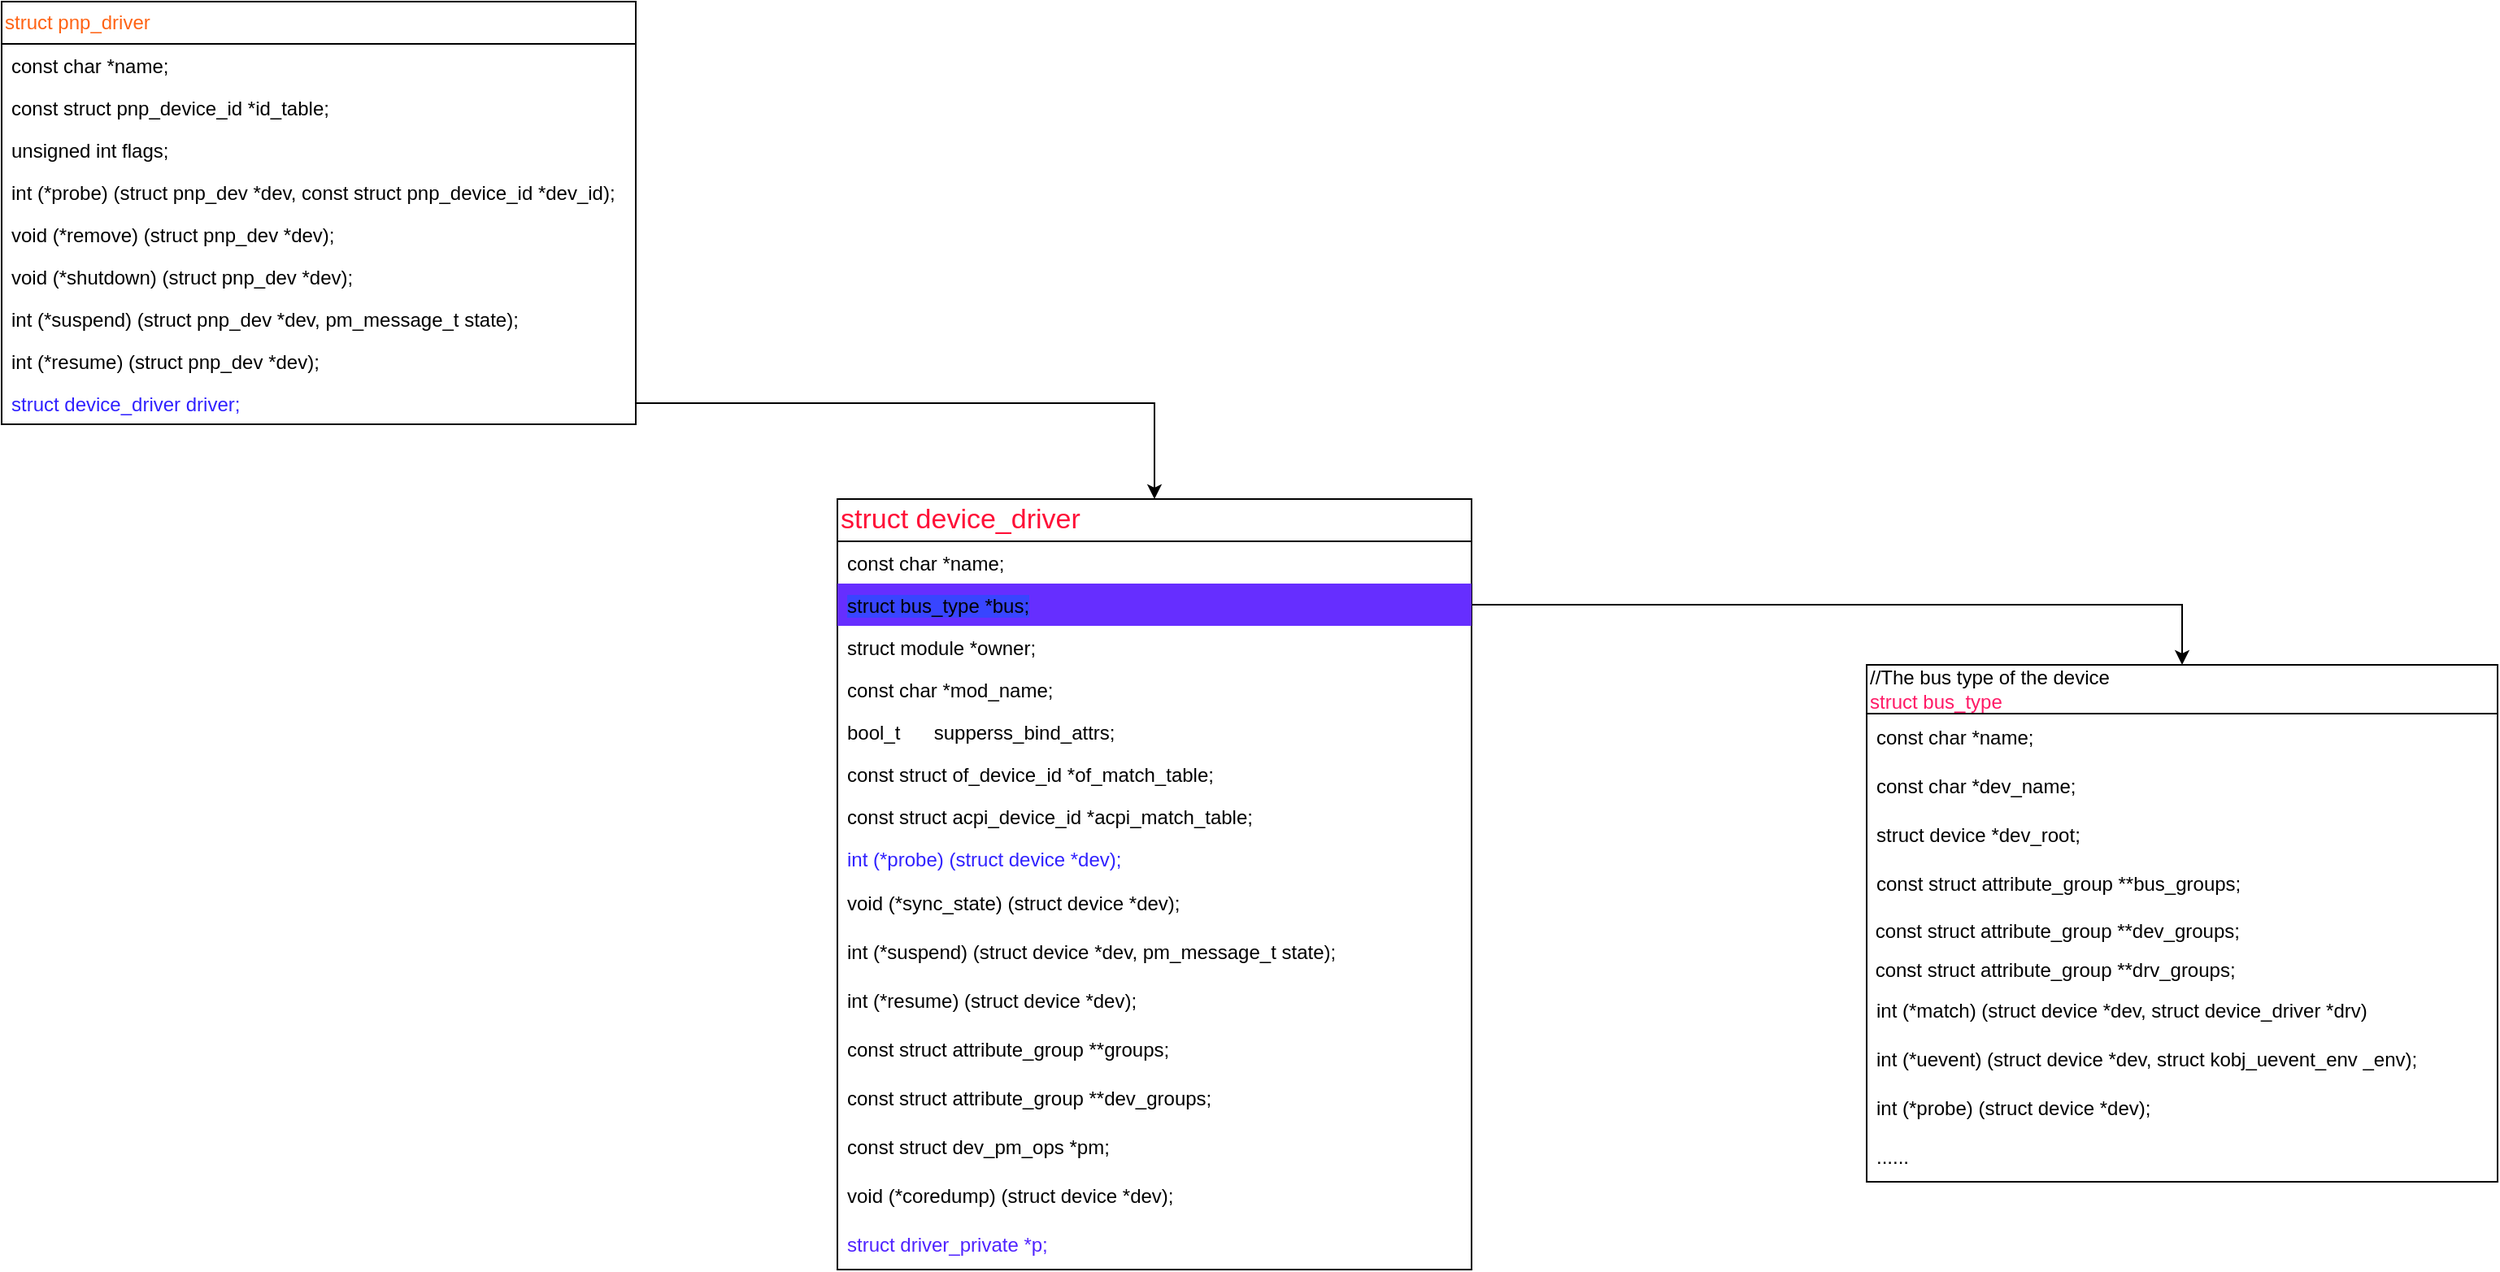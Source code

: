 <mxfile version="22.0.8" type="github">
  <diagram name="第 1 页" id="Bn8mED3t46ikXf7q2-7s">
    <mxGraphModel dx="1050" dy="565" grid="0" gridSize="10" guides="1" tooltips="1" connect="1" arrows="1" fold="1" page="0" pageScale="1" pageWidth="827" pageHeight="1169" math="0" shadow="0">
      <root>
        <mxCell id="0" />
        <mxCell id="1" parent="0" />
        <mxCell id="B5SgWa61qxDLQuOP4TUN-1" value="&lt;font color=&quot;#ff6314&quot;&gt;struct pnp_driver&lt;/font&gt;" style="swimlane;fontStyle=0;childLayout=stackLayout;horizontal=1;startSize=26;fillColor=none;horizontalStack=0;resizeParent=1;resizeParentMax=0;resizeLast=0;collapsible=1;marginBottom=0;html=1;align=left;" vertex="1" parent="1">
          <mxGeometry x="119" y="113" width="390" height="260" as="geometry" />
        </mxCell>
        <mxCell id="B5SgWa61qxDLQuOP4TUN-2" value="const char *name;" style="text;strokeColor=none;fillColor=none;align=left;verticalAlign=top;spacingLeft=4;spacingRight=4;overflow=hidden;rotatable=0;points=[[0,0.5],[1,0.5]];portConstraint=eastwest;whiteSpace=wrap;html=1;" vertex="1" parent="B5SgWa61qxDLQuOP4TUN-1">
          <mxGeometry y="26" width="390" height="26" as="geometry" />
        </mxCell>
        <mxCell id="B5SgWa61qxDLQuOP4TUN-3" value="const struct pnp_device_id *id_table;" style="text;strokeColor=none;fillColor=none;align=left;verticalAlign=top;spacingLeft=4;spacingRight=4;overflow=hidden;rotatable=0;points=[[0,0.5],[1,0.5]];portConstraint=eastwest;whiteSpace=wrap;html=1;" vertex="1" parent="B5SgWa61qxDLQuOP4TUN-1">
          <mxGeometry y="52" width="390" height="26" as="geometry" />
        </mxCell>
        <mxCell id="B5SgWa61qxDLQuOP4TUN-4" value="unsigned int flags;" style="text;strokeColor=none;fillColor=none;align=left;verticalAlign=top;spacingLeft=4;spacingRight=4;overflow=hidden;rotatable=0;points=[[0,0.5],[1,0.5]];portConstraint=eastwest;whiteSpace=wrap;html=1;" vertex="1" parent="B5SgWa61qxDLQuOP4TUN-1">
          <mxGeometry y="78" width="390" height="26" as="geometry" />
        </mxCell>
        <mxCell id="B5SgWa61qxDLQuOP4TUN-5" value="int (*probe) (struct pnp_dev *dev, const struct pnp_device_id *dev_id);" style="text;strokeColor=none;fillColor=none;align=left;verticalAlign=top;spacingLeft=4;spacingRight=4;overflow=hidden;rotatable=0;points=[[0,0.5],[1,0.5]];portConstraint=eastwest;whiteSpace=wrap;html=1;" vertex="1" parent="B5SgWa61qxDLQuOP4TUN-1">
          <mxGeometry y="104" width="390" height="26" as="geometry" />
        </mxCell>
        <mxCell id="B5SgWa61qxDLQuOP4TUN-7" value="void (*remove) (struct pnp_dev *dev);" style="text;strokeColor=none;fillColor=none;align=left;verticalAlign=top;spacingLeft=4;spacingRight=4;overflow=hidden;rotatable=0;points=[[0,0.5],[1,0.5]];portConstraint=eastwest;whiteSpace=wrap;html=1;" vertex="1" parent="B5SgWa61qxDLQuOP4TUN-1">
          <mxGeometry y="130" width="390" height="26" as="geometry" />
        </mxCell>
        <mxCell id="B5SgWa61qxDLQuOP4TUN-8" value="void (*shutdown) (struct pnp_dev *dev);" style="text;strokeColor=none;fillColor=none;align=left;verticalAlign=top;spacingLeft=4;spacingRight=4;overflow=hidden;rotatable=0;points=[[0,0.5],[1,0.5]];portConstraint=eastwest;whiteSpace=wrap;html=1;" vertex="1" parent="B5SgWa61qxDLQuOP4TUN-1">
          <mxGeometry y="156" width="390" height="26" as="geometry" />
        </mxCell>
        <mxCell id="B5SgWa61qxDLQuOP4TUN-9" value="int (*suspend) (struct pnp_dev *dev, pm_message_t state);" style="text;strokeColor=none;fillColor=none;align=left;verticalAlign=top;spacingLeft=4;spacingRight=4;overflow=hidden;rotatable=0;points=[[0,0.5],[1,0.5]];portConstraint=eastwest;whiteSpace=wrap;html=1;" vertex="1" parent="B5SgWa61qxDLQuOP4TUN-1">
          <mxGeometry y="182" width="390" height="26" as="geometry" />
        </mxCell>
        <mxCell id="B5SgWa61qxDLQuOP4TUN-10" value="int (*resume) (struct pnp_dev *dev);" style="text;strokeColor=none;fillColor=none;align=left;verticalAlign=top;spacingLeft=4;spacingRight=4;overflow=hidden;rotatable=0;points=[[0,0.5],[1,0.5]];portConstraint=eastwest;whiteSpace=wrap;html=1;" vertex="1" parent="B5SgWa61qxDLQuOP4TUN-1">
          <mxGeometry y="208" width="390" height="26" as="geometry" />
        </mxCell>
        <mxCell id="B5SgWa61qxDLQuOP4TUN-11" value="&lt;font color=&quot;#3021ff&quot;&gt;struct device_driver driver;&lt;/font&gt;" style="text;strokeColor=none;fillColor=none;align=left;verticalAlign=top;spacingLeft=4;spacingRight=4;overflow=hidden;rotatable=0;points=[[0,0.5],[1,0.5]];portConstraint=eastwest;whiteSpace=wrap;html=1;" vertex="1" parent="B5SgWa61qxDLQuOP4TUN-1">
          <mxGeometry y="234" width="390" height="26" as="geometry" />
        </mxCell>
        <mxCell id="B5SgWa61qxDLQuOP4TUN-16" value="&lt;font style=&quot;font-size: 17px;&quot; color=&quot;#ff0f37&quot;&gt;struct device_driver&lt;/font&gt;" style="swimlane;fontStyle=0;childLayout=stackLayout;horizontal=1;startSize=26;fillColor=none;horizontalStack=0;resizeParent=1;resizeParentMax=0;resizeLast=0;collapsible=1;marginBottom=0;html=1;align=left;" vertex="1" parent="1">
          <mxGeometry x="633" y="419" width="390" height="474" as="geometry" />
        </mxCell>
        <mxCell id="B5SgWa61qxDLQuOP4TUN-17" value="const char *name;" style="text;strokeColor=none;fillColor=none;align=left;verticalAlign=top;spacingLeft=4;spacingRight=4;overflow=hidden;rotatable=0;points=[[0,0.5],[1,0.5]];portConstraint=eastwest;whiteSpace=wrap;html=1;" vertex="1" parent="B5SgWa61qxDLQuOP4TUN-16">
          <mxGeometry y="26" width="390" height="26" as="geometry" />
        </mxCell>
        <mxCell id="B5SgWa61qxDLQuOP4TUN-18" value="&lt;span style=&quot;background-color: rgb(56, 69, 255);&quot;&gt;struct bus_type *bus;&lt;/span&gt;" style="text;strokeColor=none;fillColor=#662EFF;align=left;verticalAlign=top;spacingLeft=4;spacingRight=4;overflow=hidden;rotatable=0;points=[[0,0.5],[1,0.5]];portConstraint=eastwest;whiteSpace=wrap;html=1;" vertex="1" parent="B5SgWa61qxDLQuOP4TUN-16">
          <mxGeometry y="52" width="390" height="26" as="geometry" />
        </mxCell>
        <mxCell id="B5SgWa61qxDLQuOP4TUN-19" value="struct module *owner;" style="text;strokeColor=none;fillColor=none;align=left;verticalAlign=top;spacingLeft=4;spacingRight=4;overflow=hidden;rotatable=0;points=[[0,0.5],[1,0.5]];portConstraint=eastwest;whiteSpace=wrap;html=1;" vertex="1" parent="B5SgWa61qxDLQuOP4TUN-16">
          <mxGeometry y="78" width="390" height="26" as="geometry" />
        </mxCell>
        <mxCell id="B5SgWa61qxDLQuOP4TUN-20" value="const char *mod_name;" style="text;strokeColor=none;fillColor=none;align=left;verticalAlign=top;spacingLeft=4;spacingRight=4;overflow=hidden;rotatable=0;points=[[0,0.5],[1,0.5]];portConstraint=eastwest;whiteSpace=wrap;html=1;" vertex="1" parent="B5SgWa61qxDLQuOP4TUN-16">
          <mxGeometry y="104" width="390" height="26" as="geometry" />
        </mxCell>
        <mxCell id="B5SgWa61qxDLQuOP4TUN-22" value="bool_t&lt;span style=&quot;white-space: pre;&quot;&gt;&#x9;&lt;/span&gt;supperss_bind_attrs;" style="text;strokeColor=none;fillColor=none;align=left;verticalAlign=top;spacingLeft=4;spacingRight=4;overflow=hidden;rotatable=0;points=[[0,0.5],[1,0.5]];portConstraint=eastwest;whiteSpace=wrap;html=1;" vertex="1" parent="B5SgWa61qxDLQuOP4TUN-16">
          <mxGeometry y="130" width="390" height="26" as="geometry" />
        </mxCell>
        <mxCell id="B5SgWa61qxDLQuOP4TUN-23" value="const struct of_device_id *of_match_table;" style="text;strokeColor=none;fillColor=none;align=left;verticalAlign=top;spacingLeft=4;spacingRight=4;overflow=hidden;rotatable=0;points=[[0,0.5],[1,0.5]];portConstraint=eastwest;whiteSpace=wrap;html=1;" vertex="1" parent="B5SgWa61qxDLQuOP4TUN-16">
          <mxGeometry y="156" width="390" height="26" as="geometry" />
        </mxCell>
        <mxCell id="B5SgWa61qxDLQuOP4TUN-24" value="const struct acpi_device_id *acpi_match_table;" style="text;strokeColor=none;fillColor=none;align=left;verticalAlign=top;spacingLeft=4;spacingRight=4;overflow=hidden;rotatable=0;points=[[0,0.5],[1,0.5]];portConstraint=eastwest;whiteSpace=wrap;html=1;" vertex="1" parent="B5SgWa61qxDLQuOP4TUN-16">
          <mxGeometry y="182" width="390" height="26" as="geometry" />
        </mxCell>
        <mxCell id="B5SgWa61qxDLQuOP4TUN-25" value="&lt;font color=&quot;#3021ff&quot;&gt;int (*probe) (struct device *dev);&lt;/font&gt;" style="text;strokeColor=none;fillColor=none;align=left;verticalAlign=top;spacingLeft=4;spacingRight=4;overflow=hidden;rotatable=0;points=[[0,0.5],[1,0.5]];portConstraint=eastwest;whiteSpace=wrap;html=1;" vertex="1" parent="B5SgWa61qxDLQuOP4TUN-16">
          <mxGeometry y="208" width="390" height="26" as="geometry" />
        </mxCell>
        <mxCell id="B5SgWa61qxDLQuOP4TUN-27" value="void (*sync_state) (struct device *dev);" style="text;strokeColor=none;fillColor=none;align=left;verticalAlign=middle;spacingLeft=4;spacingRight=4;overflow=hidden;points=[[0,0.5],[1,0.5]];portConstraint=eastwest;rotatable=0;whiteSpace=wrap;html=1;" vertex="1" parent="B5SgWa61qxDLQuOP4TUN-16">
          <mxGeometry y="234" width="390" height="30" as="geometry" />
        </mxCell>
        <mxCell id="B5SgWa61qxDLQuOP4TUN-28" value="int (*suspend) (struct device *dev, pm_message_t state);" style="text;strokeColor=none;fillColor=none;align=left;verticalAlign=middle;spacingLeft=4;spacingRight=4;overflow=hidden;points=[[0,0.5],[1,0.5]];portConstraint=eastwest;rotatable=0;whiteSpace=wrap;html=1;" vertex="1" parent="B5SgWa61qxDLQuOP4TUN-16">
          <mxGeometry y="264" width="390" height="30" as="geometry" />
        </mxCell>
        <mxCell id="B5SgWa61qxDLQuOP4TUN-29" value="int (*resume) (struct device *dev);" style="text;strokeColor=none;fillColor=none;align=left;verticalAlign=middle;spacingLeft=4;spacingRight=4;overflow=hidden;points=[[0,0.5],[1,0.5]];portConstraint=eastwest;rotatable=0;whiteSpace=wrap;html=1;" vertex="1" parent="B5SgWa61qxDLQuOP4TUN-16">
          <mxGeometry y="294" width="390" height="30" as="geometry" />
        </mxCell>
        <mxCell id="B5SgWa61qxDLQuOP4TUN-30" value="const struct attribute_group **groups;" style="text;strokeColor=none;fillColor=none;align=left;verticalAlign=middle;spacingLeft=4;spacingRight=4;overflow=hidden;points=[[0,0.5],[1,0.5]];portConstraint=eastwest;rotatable=0;whiteSpace=wrap;html=1;" vertex="1" parent="B5SgWa61qxDLQuOP4TUN-16">
          <mxGeometry y="324" width="390" height="30" as="geometry" />
        </mxCell>
        <mxCell id="B5SgWa61qxDLQuOP4TUN-31" value="const struct attribute_group **dev_groups;" style="text;strokeColor=none;fillColor=none;align=left;verticalAlign=middle;spacingLeft=4;spacingRight=4;overflow=hidden;points=[[0,0.5],[1,0.5]];portConstraint=eastwest;rotatable=0;whiteSpace=wrap;html=1;" vertex="1" parent="B5SgWa61qxDLQuOP4TUN-16">
          <mxGeometry y="354" width="390" height="30" as="geometry" />
        </mxCell>
        <mxCell id="B5SgWa61qxDLQuOP4TUN-32" value="const struct dev_pm_ops *pm;" style="text;strokeColor=none;fillColor=none;align=left;verticalAlign=middle;spacingLeft=4;spacingRight=4;overflow=hidden;points=[[0,0.5],[1,0.5]];portConstraint=eastwest;rotatable=0;whiteSpace=wrap;html=1;" vertex="1" parent="B5SgWa61qxDLQuOP4TUN-16">
          <mxGeometry y="384" width="390" height="30" as="geometry" />
        </mxCell>
        <mxCell id="B5SgWa61qxDLQuOP4TUN-33" value="void (*coredump) (struct device *dev);" style="text;strokeColor=none;fillColor=none;align=left;verticalAlign=middle;spacingLeft=4;spacingRight=4;overflow=hidden;points=[[0,0.5],[1,0.5]];portConstraint=eastwest;rotatable=0;whiteSpace=wrap;html=1;" vertex="1" parent="B5SgWa61qxDLQuOP4TUN-16">
          <mxGeometry y="414" width="390" height="30" as="geometry" />
        </mxCell>
        <mxCell id="B5SgWa61qxDLQuOP4TUN-34" value="&lt;font color=&quot;#5024ff&quot;&gt;struct driver_private *p;&lt;/font&gt;" style="text;strokeColor=none;fillColor=none;align=left;verticalAlign=middle;spacingLeft=4;spacingRight=4;overflow=hidden;points=[[0,0.5],[1,0.5]];portConstraint=eastwest;rotatable=0;whiteSpace=wrap;html=1;" vertex="1" parent="B5SgWa61qxDLQuOP4TUN-16">
          <mxGeometry y="444" width="390" height="30" as="geometry" />
        </mxCell>
        <mxCell id="B5SgWa61qxDLQuOP4TUN-26" style="edgeStyle=orthogonalEdgeStyle;rounded=0;orthogonalLoop=1;jettySize=auto;html=1;exitX=1;exitY=0.5;exitDx=0;exitDy=0;entryX=0.5;entryY=0;entryDx=0;entryDy=0;" edge="1" parent="1" source="B5SgWa61qxDLQuOP4TUN-11" target="B5SgWa61qxDLQuOP4TUN-16">
          <mxGeometry relative="1" as="geometry" />
        </mxCell>
        <mxCell id="B5SgWa61qxDLQuOP4TUN-35" value="//The bus type of the device&lt;br&gt;&lt;font color=&quot;#ff1966&quot;&gt;struct bus_type&lt;/font&gt;" style="swimlane;fontStyle=0;childLayout=stackLayout;horizontal=1;startSize=30;horizontalStack=0;resizeParent=1;resizeParentMax=0;resizeLast=0;collapsible=1;marginBottom=0;whiteSpace=wrap;html=1;align=left;" vertex="1" parent="1">
          <mxGeometry x="1266" y="521" width="388" height="318" as="geometry" />
        </mxCell>
        <mxCell id="B5SgWa61qxDLQuOP4TUN-37" value="const char *name;" style="text;strokeColor=none;fillColor=none;align=left;verticalAlign=middle;spacingLeft=4;spacingRight=4;overflow=hidden;points=[[0,0.5],[1,0.5]];portConstraint=eastwest;rotatable=0;whiteSpace=wrap;html=1;" vertex="1" parent="B5SgWa61qxDLQuOP4TUN-35">
          <mxGeometry y="30" width="388" height="30" as="geometry" />
        </mxCell>
        <mxCell id="B5SgWa61qxDLQuOP4TUN-38" value="const char *dev_name;" style="text;strokeColor=none;fillColor=none;align=left;verticalAlign=middle;spacingLeft=4;spacingRight=4;overflow=hidden;points=[[0,0.5],[1,0.5]];portConstraint=eastwest;rotatable=0;whiteSpace=wrap;html=1;" vertex="1" parent="B5SgWa61qxDLQuOP4TUN-35">
          <mxGeometry y="60" width="388" height="30" as="geometry" />
        </mxCell>
        <mxCell id="B5SgWa61qxDLQuOP4TUN-39" value="struct device *dev_root;" style="text;strokeColor=none;fillColor=none;align=left;verticalAlign=middle;spacingLeft=4;spacingRight=4;overflow=hidden;points=[[0,0.5],[1,0.5]];portConstraint=eastwest;rotatable=0;whiteSpace=wrap;html=1;" vertex="1" parent="B5SgWa61qxDLQuOP4TUN-35">
          <mxGeometry y="90" width="388" height="30" as="geometry" />
        </mxCell>
        <mxCell id="B5SgWa61qxDLQuOP4TUN-40" value="const struct attribute_group **bus_groups;" style="text;strokeColor=none;fillColor=none;align=left;verticalAlign=middle;spacingLeft=4;spacingRight=4;overflow=hidden;points=[[0,0.5],[1,0.5]];portConstraint=eastwest;rotatable=0;whiteSpace=wrap;html=1;" vertex="1" parent="B5SgWa61qxDLQuOP4TUN-35">
          <mxGeometry y="120" width="388" height="30" as="geometry" />
        </mxCell>
        <mxCell id="B5SgWa61qxDLQuOP4TUN-41" value="&lt;span style=&quot;color: rgb(0, 0, 0); font-family: Helvetica; font-size: 12px; font-style: normal; font-variant-ligatures: normal; font-variant-caps: normal; font-weight: 400; letter-spacing: normal; orphans: 2; text-align: left; text-indent: 0px; text-transform: none; widows: 2; word-spacing: 0px; -webkit-text-stroke-width: 0px; background-color: rgb(255, 255, 255); text-decoration-thickness: initial; text-decoration-style: initial; text-decoration-color: initial; float: none; display: inline !important;&quot;&gt;&amp;nbsp;const struct attribute_group **dev_groups;&lt;/span&gt;" style="text;whiteSpace=wrap;html=1;" vertex="1" parent="B5SgWa61qxDLQuOP4TUN-35">
          <mxGeometry y="150" width="388" height="24" as="geometry" />
        </mxCell>
        <mxCell id="B5SgWa61qxDLQuOP4TUN-42" value="&lt;span style=&quot;color: rgb(0, 0, 0); font-family: Helvetica; font-size: 12px; font-style: normal; font-variant-ligatures: normal; font-variant-caps: normal; font-weight: 400; letter-spacing: normal; orphans: 2; text-align: left; text-indent: 0px; text-transform: none; widows: 2; word-spacing: 0px; -webkit-text-stroke-width: 0px; background-color: rgb(255, 255, 255); text-decoration-thickness: initial; text-decoration-style: initial; text-decoration-color: initial; float: none; display: inline !important;&quot;&gt;&amp;nbsp;const struct attribute_group **drv_groups;&lt;/span&gt;" style="text;whiteSpace=wrap;html=1;" vertex="1" parent="B5SgWa61qxDLQuOP4TUN-35">
          <mxGeometry y="174" width="388" height="24" as="geometry" />
        </mxCell>
        <mxCell id="B5SgWa61qxDLQuOP4TUN-44" value="int (*match) (struct device *dev, struct device_driver *drv)" style="text;strokeColor=none;fillColor=none;align=left;verticalAlign=middle;spacingLeft=4;spacingRight=4;overflow=hidden;points=[[0,0.5],[1,0.5]];portConstraint=eastwest;rotatable=0;whiteSpace=wrap;html=1;" vertex="1" parent="B5SgWa61qxDLQuOP4TUN-35">
          <mxGeometry y="198" width="388" height="30" as="geometry" />
        </mxCell>
        <mxCell id="B5SgWa61qxDLQuOP4TUN-46" value="int (*uevent) (struct device *dev, struct kobj_uevent_env _env);" style="text;strokeColor=none;fillColor=none;align=left;verticalAlign=middle;spacingLeft=4;spacingRight=4;overflow=hidden;points=[[0,0.5],[1,0.5]];portConstraint=eastwest;rotatable=0;whiteSpace=wrap;html=1;" vertex="1" parent="B5SgWa61qxDLQuOP4TUN-35">
          <mxGeometry y="228" width="388" height="30" as="geometry" />
        </mxCell>
        <mxCell id="B5SgWa61qxDLQuOP4TUN-47" value="int (*probe) (struct device *dev);" style="text;strokeColor=none;fillColor=none;align=left;verticalAlign=middle;spacingLeft=4;spacingRight=4;overflow=hidden;points=[[0,0.5],[1,0.5]];portConstraint=eastwest;rotatable=0;whiteSpace=wrap;html=1;" vertex="1" parent="B5SgWa61qxDLQuOP4TUN-35">
          <mxGeometry y="258" width="388" height="30" as="geometry" />
        </mxCell>
        <mxCell id="B5SgWa61qxDLQuOP4TUN-48" value="......" style="text;strokeColor=none;fillColor=none;align=left;verticalAlign=middle;spacingLeft=4;spacingRight=4;overflow=hidden;points=[[0,0.5],[1,0.5]];portConstraint=eastwest;rotatable=0;whiteSpace=wrap;html=1;" vertex="1" parent="B5SgWa61qxDLQuOP4TUN-35">
          <mxGeometry y="288" width="388" height="30" as="geometry" />
        </mxCell>
        <mxCell id="B5SgWa61qxDLQuOP4TUN-49" style="edgeStyle=orthogonalEdgeStyle;rounded=0;orthogonalLoop=1;jettySize=auto;html=1;exitX=1;exitY=0.5;exitDx=0;exitDy=0;entryX=0.5;entryY=0;entryDx=0;entryDy=0;" edge="1" parent="1" source="B5SgWa61qxDLQuOP4TUN-18" target="B5SgWa61qxDLQuOP4TUN-35">
          <mxGeometry relative="1" as="geometry" />
        </mxCell>
      </root>
    </mxGraphModel>
  </diagram>
</mxfile>
